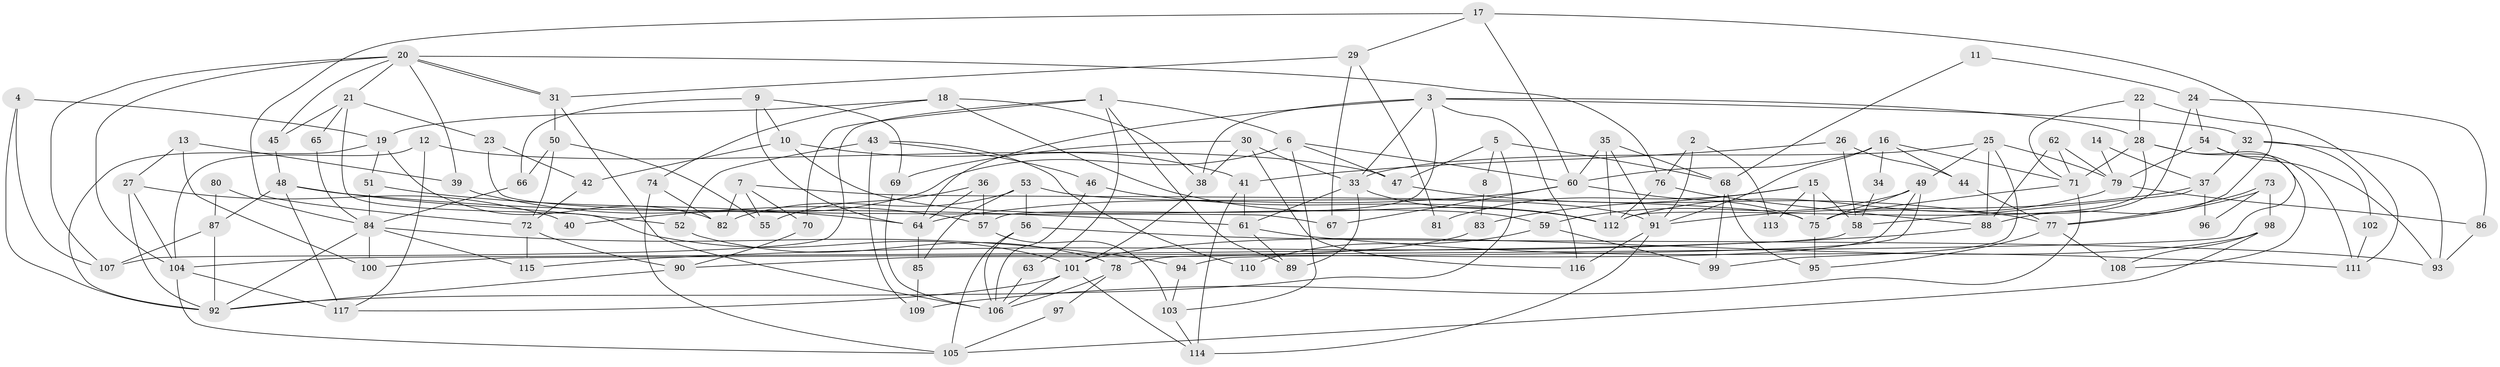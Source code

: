 // Generated by graph-tools (version 1.1) at 2025/01/03/09/25 03:01:57]
// undirected, 117 vertices, 234 edges
graph export_dot {
graph [start="1"]
  node [color=gray90,style=filled];
  1;
  2;
  3;
  4;
  5;
  6;
  7;
  8;
  9;
  10;
  11;
  12;
  13;
  14;
  15;
  16;
  17;
  18;
  19;
  20;
  21;
  22;
  23;
  24;
  25;
  26;
  27;
  28;
  29;
  30;
  31;
  32;
  33;
  34;
  35;
  36;
  37;
  38;
  39;
  40;
  41;
  42;
  43;
  44;
  45;
  46;
  47;
  48;
  49;
  50;
  51;
  52;
  53;
  54;
  55;
  56;
  57;
  58;
  59;
  60;
  61;
  62;
  63;
  64;
  65;
  66;
  67;
  68;
  69;
  70;
  71;
  72;
  73;
  74;
  75;
  76;
  77;
  78;
  79;
  80;
  81;
  82;
  83;
  84;
  85;
  86;
  87;
  88;
  89;
  90;
  91;
  92;
  93;
  94;
  95;
  96;
  97;
  98;
  99;
  100;
  101;
  102;
  103;
  104;
  105;
  106;
  107;
  108;
  109;
  110;
  111;
  112;
  113;
  114;
  115;
  116;
  117;
  1 -- 107;
  1 -- 6;
  1 -- 63;
  1 -- 70;
  1 -- 89;
  2 -- 91;
  2 -- 76;
  2 -- 113;
  3 -- 38;
  3 -- 33;
  3 -- 28;
  3 -- 32;
  3 -- 57;
  3 -- 64;
  3 -- 116;
  4 -- 107;
  4 -- 19;
  4 -- 92;
  5 -- 68;
  5 -- 92;
  5 -- 8;
  5 -- 47;
  6 -- 47;
  6 -- 60;
  6 -- 40;
  6 -- 103;
  7 -- 75;
  7 -- 55;
  7 -- 70;
  7 -- 82;
  8 -- 83;
  9 -- 69;
  9 -- 66;
  9 -- 10;
  9 -- 64;
  10 -- 41;
  10 -- 42;
  10 -- 59;
  11 -- 68;
  11 -- 24;
  12 -- 117;
  12 -- 104;
  12 -- 47;
  13 -- 100;
  13 -- 39;
  13 -- 27;
  14 -- 79;
  14 -- 37;
  15 -- 58;
  15 -- 75;
  15 -- 81;
  15 -- 83;
  15 -- 113;
  16 -- 60;
  16 -- 91;
  16 -- 34;
  16 -- 44;
  16 -- 71;
  17 -- 60;
  17 -- 88;
  17 -- 29;
  17 -- 72;
  18 -- 112;
  18 -- 74;
  18 -- 19;
  18 -- 38;
  19 -- 51;
  19 -- 82;
  19 -- 92;
  20 -- 104;
  20 -- 31;
  20 -- 31;
  20 -- 21;
  20 -- 39;
  20 -- 45;
  20 -- 76;
  20 -- 107;
  21 -- 101;
  21 -- 23;
  21 -- 45;
  21 -- 65;
  22 -- 111;
  22 -- 28;
  22 -- 71;
  23 -- 42;
  23 -- 67;
  24 -- 75;
  24 -- 86;
  24 -- 54;
  25 -- 99;
  25 -- 88;
  25 -- 33;
  25 -- 49;
  25 -- 79;
  26 -- 44;
  26 -- 58;
  26 -- 41;
  27 -- 92;
  27 -- 40;
  27 -- 104;
  28 -- 71;
  28 -- 108;
  28 -- 111;
  28 -- 112;
  29 -- 67;
  29 -- 31;
  29 -- 81;
  30 -- 33;
  30 -- 38;
  30 -- 69;
  30 -- 116;
  31 -- 50;
  31 -- 106;
  32 -- 93;
  32 -- 37;
  32 -- 102;
  33 -- 89;
  33 -- 61;
  33 -- 112;
  34 -- 58;
  35 -- 112;
  35 -- 91;
  35 -- 60;
  35 -- 68;
  36 -- 64;
  36 -- 57;
  36 -- 55;
  37 -- 91;
  37 -- 58;
  37 -- 96;
  38 -- 101;
  39 -- 57;
  41 -- 114;
  41 -- 61;
  42 -- 72;
  43 -- 46;
  43 -- 52;
  43 -- 109;
  43 -- 110;
  44 -- 77;
  45 -- 48;
  46 -- 112;
  46 -- 106;
  47 -- 77;
  48 -- 61;
  48 -- 52;
  48 -- 87;
  48 -- 117;
  49 -- 75;
  49 -- 59;
  49 -- 78;
  49 -- 94;
  50 -- 72;
  50 -- 55;
  50 -- 66;
  51 -- 64;
  51 -- 84;
  52 -- 78;
  53 -- 85;
  53 -- 82;
  53 -- 56;
  53 -- 91;
  54 -- 79;
  54 -- 93;
  54 -- 100;
  56 -- 106;
  56 -- 93;
  56 -- 105;
  57 -- 103;
  58 -- 104;
  59 -- 99;
  59 -- 110;
  60 -- 64;
  60 -- 67;
  60 -- 75;
  61 -- 89;
  61 -- 111;
  62 -- 79;
  62 -- 71;
  62 -- 88;
  63 -- 106;
  64 -- 85;
  65 -- 84;
  66 -- 84;
  68 -- 95;
  68 -- 99;
  69 -- 106;
  70 -- 90;
  71 -- 75;
  71 -- 109;
  72 -- 90;
  72 -- 115;
  73 -- 77;
  73 -- 77;
  73 -- 98;
  73 -- 96;
  74 -- 105;
  74 -- 82;
  75 -- 95;
  76 -- 112;
  76 -- 88;
  77 -- 95;
  77 -- 108;
  78 -- 106;
  78 -- 97;
  79 -- 112;
  79 -- 86;
  80 -- 84;
  80 -- 87;
  83 -- 90;
  84 -- 92;
  84 -- 115;
  84 -- 94;
  84 -- 100;
  85 -- 109;
  86 -- 93;
  87 -- 92;
  87 -- 107;
  88 -- 115;
  90 -- 92;
  91 -- 116;
  91 -- 114;
  94 -- 103;
  97 -- 105;
  98 -- 105;
  98 -- 108;
  98 -- 101;
  101 -- 114;
  101 -- 106;
  101 -- 117;
  102 -- 111;
  103 -- 114;
  104 -- 117;
  104 -- 105;
}
